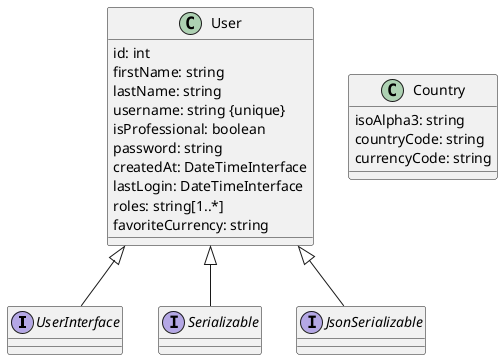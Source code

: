 @startuml

interface UserInterface
interface Serializable
interface JsonSerializable

User <|-- UserInterface
User <|-- Serializable
User <|-- JsonSerializable

class User {
    id: int
    firstName: string
    lastName: string
    username: string {unique}
    isProfessional: boolean
    password: string
    createdAt: DateTimeInterface
    lastLogin: DateTimeInterface
    roles: string[1..*]
    favoriteCurrency: string
}
class Country {
    isoAlpha3: string
    countryCode: string
    currencyCode: string
}
@enduml